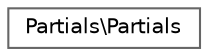 digraph "Graphical Class Hierarchy"
{
 // LATEX_PDF_SIZE
  bgcolor="transparent";
  edge [fontname=Helvetica,fontsize=10,labelfontname=Helvetica,labelfontsize=10];
  node [fontname=Helvetica,fontsize=10,shape=box,height=0.2,width=0.4];
  rankdir="LR";
  Node0 [id="Node000000",label="Partials\\Partials",height=0.2,width=0.4,color="grey40", fillcolor="white", style="filled",URL="$classPartials_1_1Partials.html",tooltip=" "];
}
